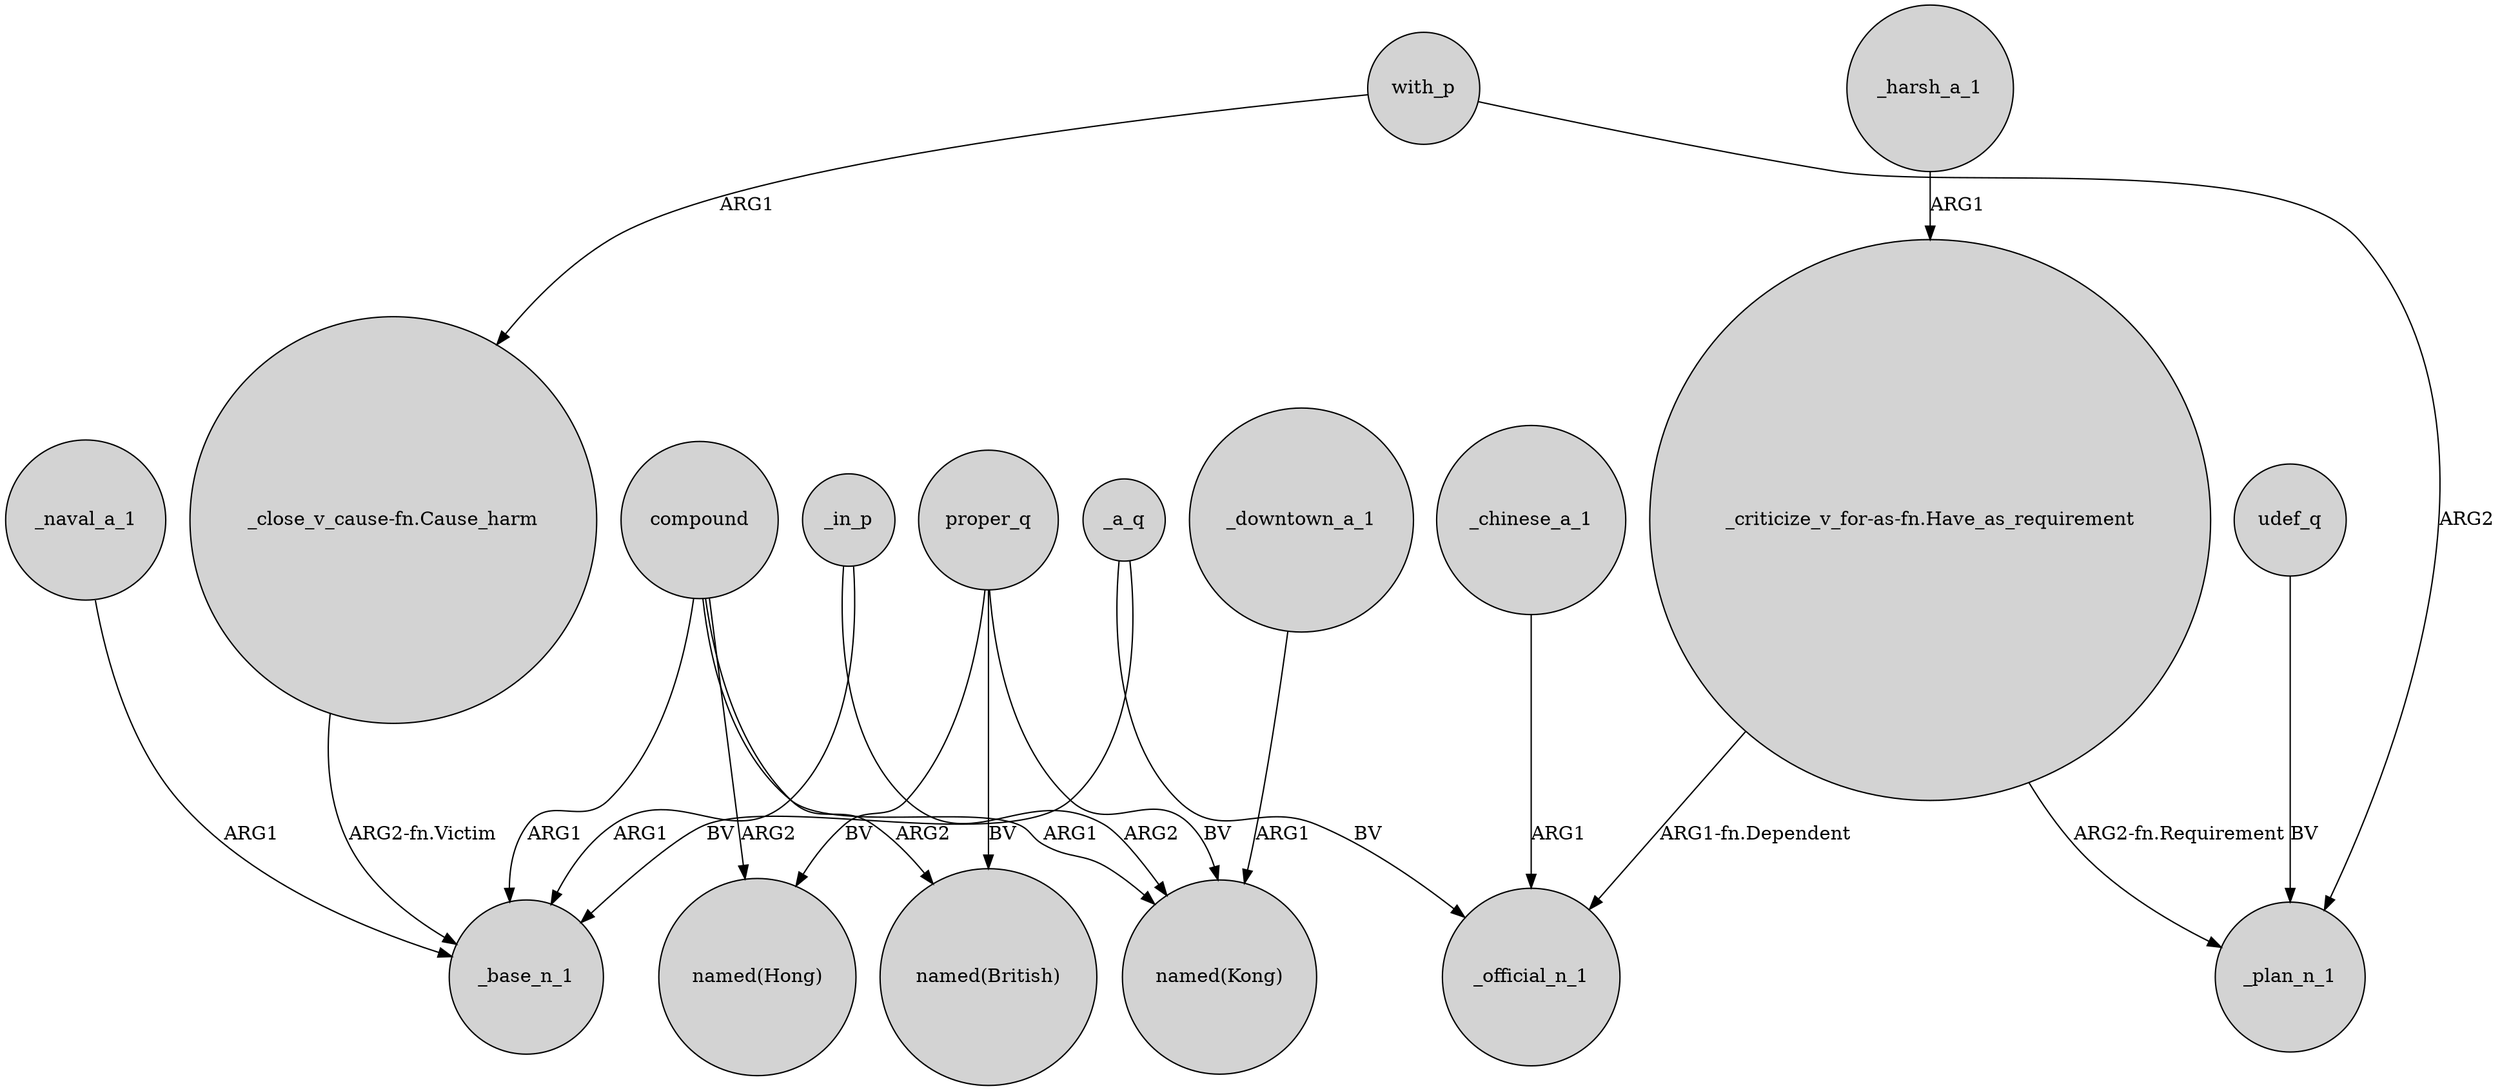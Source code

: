 digraph {
	node [shape=circle style=filled]
	proper_q -> "named(British)" [label=BV]
	_harsh_a_1 -> "_criticize_v_for-as-fn.Have_as_requirement" [label=ARG1]
	_a_q -> _official_n_1 [label=BV]
	"_criticize_v_for-as-fn.Have_as_requirement" -> _plan_n_1 [label="ARG2-fn.Requirement"]
	with_p -> _plan_n_1 [label=ARG2]
	_a_q -> _base_n_1 [label=BV]
	with_p -> "_close_v_cause-fn.Cause_harm" [label=ARG1]
	_chinese_a_1 -> _official_n_1 [label=ARG1]
	_downtown_a_1 -> "named(Kong)" [label=ARG1]
	"_close_v_cause-fn.Cause_harm" -> _base_n_1 [label="ARG2-fn.Victim"]
	proper_q -> "named(Kong)" [label=BV]
	_naval_a_1 -> _base_n_1 [label=ARG1]
	compound -> "named(Hong)" [label=ARG2]
	"_criticize_v_for-as-fn.Have_as_requirement" -> _official_n_1 [label="ARG1-fn.Dependent"]
	compound -> "named(Kong)" [label=ARG1]
	compound -> _base_n_1 [label=ARG1]
	compound -> "named(British)" [label=ARG2]
	proper_q -> "named(Hong)" [label=BV]
	udef_q -> _plan_n_1 [label=BV]
	_in_p -> "named(Kong)" [label=ARG2]
	_in_p -> _base_n_1 [label=ARG1]
}
